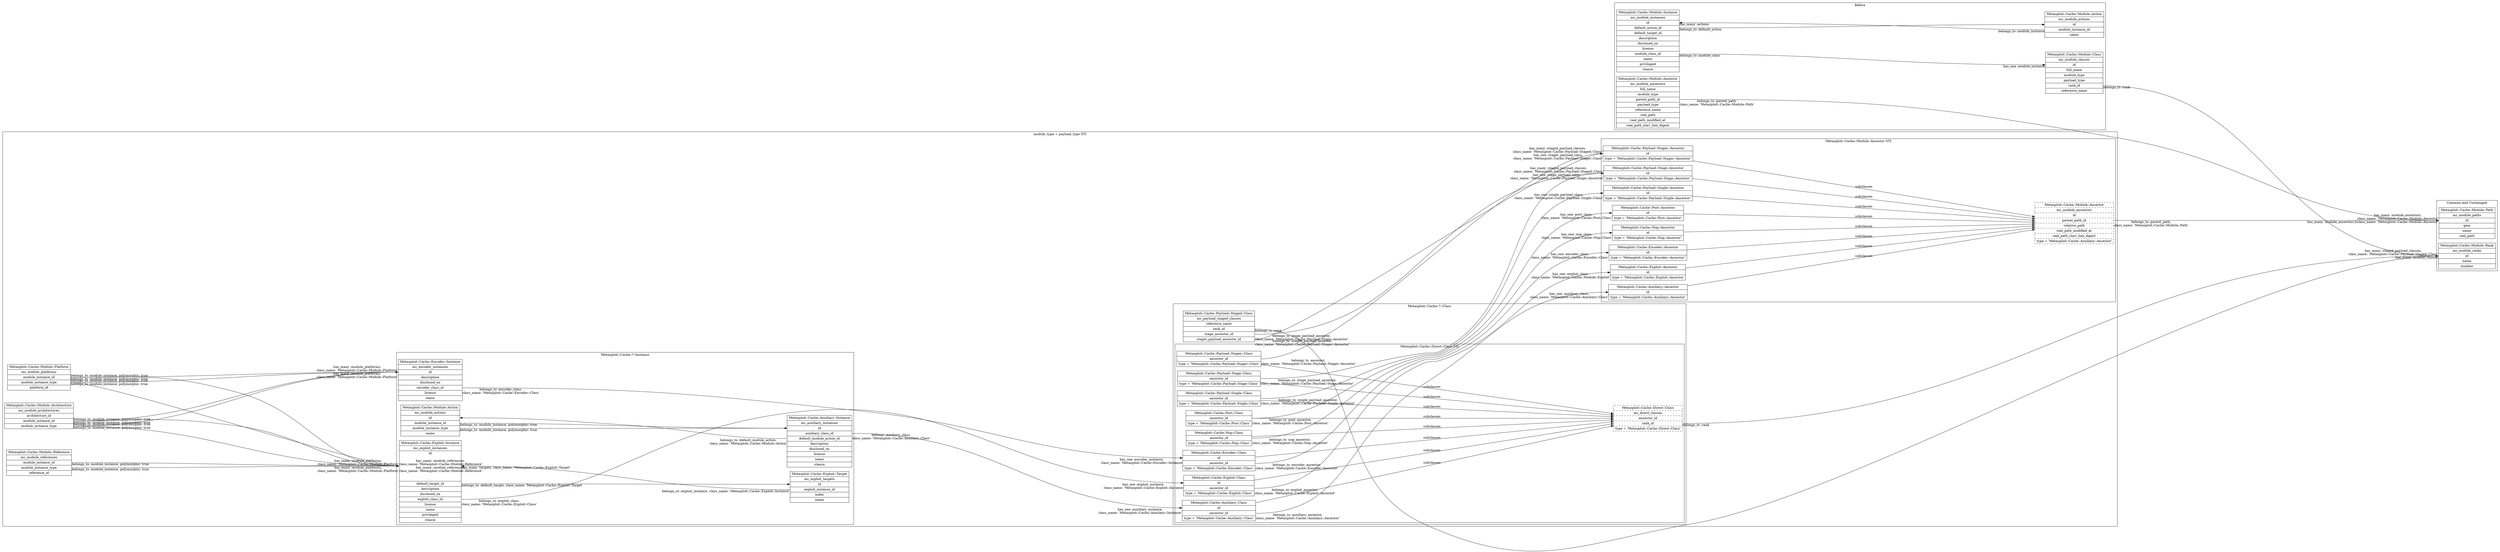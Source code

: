 digraph "metasploit-cache" {
  graph [
    rankdir = "LR"
    ranksep = "20.0"
  ]
  node [
    shape = "record"
  ]

  subgraph cluster_common {
    label = "Common and Unchanged"

    "Metasploit::Cache::Module::Path" [
      label = "Metasploit::Cache::Module::Path | mc_module_paths | <id>id | gem | name | real_path"
    ]

    "Metasploit::Cache::Module::Rank" [
      label = "Metasploit::Cache::Module::Rank | mc_module_ranks | <id>id | name | number"
    ]
  }

  subgraph cluster_before {
    label = "Before"

    "Before/Metasploit::Cache::Module::Ancestor" [
      label = "Metasploit::Cache::Module::Ancestor | mc_module_ancestors | full_name | module_type | <parent_path_id>parent_path_id | payload_type | reference_name | real_path | real_path_modified_at | real_path_sha1_hex_digest"
    ]

    "Before/Metasploit::Cache::Module::Ancestor":parent_path_id -> "Metasploit::Cache::Module::Path":id [
      headlabel = "has_many :module_ancestors,\bclass_name: 'Metasploit::Cache::Module::Ancestor'"
      taillabel = "belongs_to :parent_path,\nclass_name: 'Metasploit::Cache::Module::Path'"
    ]

    "Before/Metasploit::Cache::Module::Class" [
      label = "Metasploit::Cache::Module::Class | mc_module_classes | <id>id | full_name | module_type | payload_type | <rank_id>rank_id | reference_name"
    ]

    "Before/Metasploit::Cache::Module::Class":rank_id -> "Metasploit::Cache::Module::Rank":id [
      headlabel = "has_many :module_classes"
      taillabel = "belongs_to :rank"
    ]

    "Before/Metasploit::Cache::Module::Instance" [
       label = "Metasploit::Cache::Module::Instance | mc_module_instances | <id>id | <default_action_id>default_action_id | default_target_id | description | disclosed_on | license | <module_class_id>module_class_id | name | privileged | stance"
    ]

    "Before/Metasploit::Cache::Module::Instance":module_class_id -> "Before/Metasploit::Cache::Module::Class":id [
      headlabel = "has_one :module_instance"
      taillabel = "belongs_to :module_class"
    ]

    "Before/Metasploit::Cache::Module::Action" [
      label = "Metasploit::Cache::Module::Action | mc_module_actions | <id>id | <module_instance_id>module_instance_id | name"
    ]

    "Before/Metasploit::Cache::Module::Instance":default_action_id -> "Before/Metasploit::Cache::Module::Action":id [
      taillabel = "belongs_to :default_action"
    ]

    "Before/Metasploit::Cache::Module::Action":module_instance_id -> "Before/Metasploit::Cache::Module::Instance":id [
      headlabel = "has_many :actions"
      taillabel = "belongs_to :module_instance"
    ]
  }

  subgraph cluster_type_sti {
    label = "module_type + payload_type STI"

    "Metasploit::Cache::Module::Action" [
      label = "Metasploit::Cache::Module::Action | mc_module_actions | <id>id | <module_instance_id>module_instance_id | <module_instance_type>module_instance_type | name"
    ]

    "Metasploit::Cache::Module::Action":module_instance_id, "Metasploit::Cache::Module::Action":module_instance_type -> "Metasploit::Cache::Auxiliary::Instance":id [
      headlable = "has_many :module_actions,\nclass_name: 'Metasploit::Cache::Module::Actions'"
      taillabel = "belongs_to :module_instance, polymorphic: true"
    ]

    "Metasploit::Cache::Module::Architecture" [
      label = "Metasploit::Cache::Module::Architecture | mc_module_architectures | <architecture_id>architecture_id | <module_instance_id>module_instance_id | <module_instance_type>module_instance_type"
    ]

    "Metasploit::Cache::Module::Architecture":module_instance_id, "Metasploit::Cache::Module::Architecture":module_instance_type -> "Metasploit::Cache::Encoder::Instance":id, "Metasploit::Cache::Exploit::Instance":id [
      headlable = "has_many :module_architectures,\nclass_name: 'Metasploit::Cache::Module::Architecture'"
      taillabel = "belongs_to :module_instance, polymorphic: true"
    ]

    "Metasploit::Cache::Module::Platform" [
      label = "Metasploit::Cache::Module::Platform | mc_module_platforms | <module_instance_id>module_instance_id | <module_instance_type>module_instance_type | <platform_id>platform_id"
    ]

    "Metasploit::Cache::Module::Platform":module_instance_id, "Metasploit::Cache::Module::Platform":module_instance_type -> "Metasploit::Cache::Encoder::Instance":id, "Metasploit::Cache::Exploit::Instance":id [
      headlabel = "has_many :module_platforms,\nclass_name: 'Metasploit::Cache::Module::Platform'"
      taillabel = "belongs_to :module_instance, polymorphic: true"
    ]

    "Metasploit::Cache::Module::Reference" [
      label = "Metasploit::Cache::Module::Reference | mc_module_references | <module_instance_id>module_instance_id | <module_instance_type>module_instance_type | <module_reference_id>reference_id"
    ]
 
    "Metasploit::Cache::Module::Reference":module_instance_id, "Metasploit::Cache::Module::Reference":module_instance_type -> "Metasploit::Cache::Exploit::Instance":id [
      headlabel = "has_many :module_references,\nclass_name: 'Metasploit::Cache::Module::Reference'"
      taillabel = "belongs_to :module_instance, polymorphic: true"
    ]

    "Metasploit::Cache::Exploit::Target" [
      label = "Metasploit::Cache::Exploit::Target | mc_exploit_targets | <id>id | <exploit_instance_id>exploit_instance_id | index | name"
    ]

    "Metasploit::Cache::Exploit::Target":exploit_instance_id -> "Metasploit::Cache::Exploit::Instance":id [
      headlabel = "has_many :targets, class_name: 'Metasploit::Cache::Exploit::Target'"
      taillabel = "belongs_to :exploit_instance, class_name: 'Metasploit::Cache::Exploit::Instance'"
    ]

    subgraph cluster_mc_module_ancestors {
      label = "Metasploit::Cache::Module::Ancestor STI"

      "Metasploit::Cache::Module::Ancestor" [
        label = "Metasploit::Cache::Module::Ancestor | mc_module_ancestors | id | <parent_path_id>parent_path_id | relative_path | real_path_modified_at | real_path_sha1_hex_digest | type = 'Metasploit::Cache::Auxiliary::Ancestor'"
        style = "dashed"
      ]

      "Metasploit::Cache::Module::Ancestor":parent_path_id -> "Metasploit::Cache::Module::Path":id [
        headlabel = "has_many :module_ancestors,\nclass_name: 'Metasploit::Cache::Module::Ancestor'"
        taillabel = "belongs_to :parent_path,\nclass_name: 'Metasploit::Cache::Module::Path'"
      ]

      "Metasploit::Cache::Auxiliary::Ancestor" [
        label = "Metasploit::Cache::Auxiliary::Ancestor | <id>id | type = 'Metasploit::Cache::Auxiliary::Ancestor'"
      ]

      "Metasploit::Cache::Auxiliary::Ancestor" -> "Metasploit::Cache::Module::Ancestor" [
        label = "subclasses"
      ]

      "Metasploit::Cache::Encoder::Ancestor" [
        label = "Metasploit::Cache::Encoder::Ancestor | <id>id | type = 'Metasploit::Cache::Encoder::Ancestor'"
      ]

      "Metasploit::Cache::Encoder::Ancestor" -> "Metasploit::Cache::Module::Ancestor" [
        label = "subclasses"
      ]

      "Metasploit::Cache::Exploit::Ancestor" [
        label = "Metasploit::Cache::Exploit::Ancestor | <id>id | type = 'Metasploit::Cache::Exploit::Ancestor"
      ]

      "Metasploit::Cache::Exploit::Ancestor" -> "Metasploit::Cache::Module::Ancestor" [
        label = "subclasses"
      ]

      "Metasploit::Cache::Nop::Ancestor" [
        label = "Metasploit::Cache::Nop::Ancestor | <id>id | type = 'Metasploit::Cache::Nop::Ancestor'"
      ]

      "Metasploit::Cache::Nop::Ancestor" -> "Metasploit::Cache::Module::Ancestor" [
        label = "subclasses"
      ]

      "Metasploit::Cache::Payload::Single::Ancestor" [
        label = "Metasploit::Cache::Payload::Single::Ancestor | <id>id | type = 'Metasploit::Cache::Payload::Single::Ancestor'"
      ]

      "Metasploit::Cache::Payload::Single::Ancestor" -> "Metasploit::Cache::Module::Ancestor" [
        label = "subclasses"
      ]
      
      "Metasploit::Cache::Payload::Stage::Ancestor" [
        label = "Metasploit::Cache::Payload::Stage::Ancestor | <id>id | type = 'Metasploit::Cache::Payload::Stage::Ancestor'"
      ]

      "Metasploit::Cache::Payload::Stage::Ancestor" -> "Metasploit::Cache::Module::Ancestor" [
        label = "subclasses"
      ]
      
      "Metasploit::Cache::Payload::Stager::Ancestor" [
        label = "Metasploit::Cache::Payload::Stager::Ancestor | <id>id | type = 'Metasploit::Cache::Payload::Stager::Ancestor'"
      ]

      "Metasploit::Cache::Payload::Stager::Ancestor" -> "Metasploit::Cache::Module::Ancestor" [
        label = "subclasses"
      ]
      
      "Metasploit::Cache::Post::Ancestor" [
        label = "Metasploit::Cache::Post::Ancestor | <id>id | type = 'Metasploit::Cache::Post::Ancestor'"
      ]

      "Metasploit::Cache::Post::Ancestor" -> "Metasploit::Cache::Module::Ancestor" [
        label = "subclasses"
      ]
    }

    subgraph cluster_metasploit_cache_class {
      label = "Metasploit::Cache::*::Class"

      subgraph cluster_metasploit_cache_direct_class {
        label = "Metasploit::Cache::Direct::Class STI"

        "Metasploit::Cache::Direct::Class" [
          label = "Metasploit::Cache::Direct::Class | mc_direct_classes | <ancestor_id>ancestor_id | <rank_id>rank_id | type = 'Metasploit::Cache::Direct::Class'"
          style = "dashed"
        ]

        "Metasploit::Cache::Direct::Class":rank_id -> "Metasploit::Cache::Module::Rank":id [
          taillabel = "belongs_to :rank"
        ]

        "Metasploit::Cache::Auxiliary::Class" [
          label = "Metasploit::Cache::Auxiliary::Class | <id>id | <ancestor_id>ancestor_id | type = 'Metasploit::Cache::Auxiliary::Class'"
        ]

        "Metasploit::Cache::Auxiliary::Class" -> "Metasploit::Cache::Direct::Class" [
          label = "subclasses"
        ]

        "Metasploit::Cache::Auxiliary::Class":ancestor_id -> "Metasploit::Cache::Auxiliary::Ancestor":id [
          headlabel = "has_one :auxiliary_class,\nclass_name: 'Metasploit::Cache::Auxiliary::Class'"
          taillabel = "belongs_to :auxiliary_ancestor,\nclass_name: 'Metasploit::Cache::Auxiliary::Ancestor'"
        ]
        
        "Metasploit::Cache::Encoder::Class" [
          label = "Metasploit::Cache::Encoder::Class | <id>id | <ancestor_id>ancestor_id | type = 'Metasploit::Cache::Encoder::Class'"
        ]

        "Metasploit::Cache::Encoder::Class" -> "Metasploit::Cache::Direct::Class" [
          label = "subclasses"
        ]

        "Metasploit::Cache::Encoder::Class":ancestor_id -> "Metasploit::Cache::Encoder::Ancestor":id [
          headlabel = "has_one :encoder_class,\nclass_name: 'Metasploit::Cache::Encoder::Class'"
          taillabel = "belongs_to :encoder_ancestor,\nclass_name: 'Metasploit::Cache::Encoder::Ancestor'"
        ]
                
        "Metasploit::Cache::Exploit::Class" [
          label = "Metasploit::Cache::Exploit::Class | <id>id | <ancestor_id>ancestor_id | type = 'Metasploit::Cache::Exploit::Class'"
        ]

        "Metasploit::Cache::Exploit::Class" -> "Metasploit::Cache::Direct::Class" [
          label = "subclasses"
        ]

        "Metasploit::Cache::Exploit::Class":ancestor_id -> "Metasploit::Cache::Exploit::Ancestor":id [
          headlabel = "has_one :exploit_class,\nclass_name: 'Metasploit::Cache::Module::Exploit'"
          taillabel = "belongs_to :exploit_ancestor,\nclass_name: 'Metasploit::Cache::Exploit::Ancestor'"
        ]
        
        "Metasploit::Cache::Nop::Class" [
          label = "Metasploit::Cache::Nop::Class | <ancestor_id>ancestor_id | type = 'Metasploit::Cache::Nop::Class'"
        ]

        "Metasploit::Cache::Nop::Class" -> "Metasploit::Cache::Direct::Class" [
          label = "subclasses"
        ]

        "Metasploit::Cache::Nop::Class":ancestor_id -> "Metasploit::Cache::Nop::Ancestor":id [
          headlabel = "has_one :nop_class,\nclass_name: 'Metasploit::Cache::Nop::Class'"
          taillabel = "belongs_to :nop_ancestor,\nclass_name: 'Metasploit::Cache::Nop::Ancestor'"
        ]
        
        "Metasploit::Cache::Payload::Single::Class" [
          label = "Metasploit::Cache::Payload::Single::Class | <ancestor_id>ancestor_id | type = 'Metasploit::Cache::Payload::Single::Class'"
        ]

        "Metasploit::Cache::Payload::Single::Class" -> "Metasploit::Cache::Direct::Class" [
          label = "subclasses"
        ]

        "Metasploit::Cache::Payload::Single::Class":ancestor_id -> "Metasploit::Cache::Payload::Single::Ancestor":id [
          headlabel = "has_one :single_payload_class,\nclass_name: 'Metasploit::Cache::Payload::Single::Class'"
          taillabel = "belongs_to :single_payload_ancestor,\nclass_name: 'Metasploit::Cache::Payload::Single::Ancestor'"
        ]
        
        "Metasploit::Cache::Payload::Stage::Class" [
          label = "Metasploit::Cache::Payload::Stage::Class | <ancestor_id>ancestor_id | type = 'Metasploit::Cache::Payload::Stage::Class'"
        ]

        "Metasploit::Cache::Payload::Stage::Class" -> "Metasploit::Cache::Direct::Class" [
          label = "subclasses"
        ]

        "Metasploit::Cache::Payload::Stage::Class":ancestor_id -> "Metasploit::Cache::Payload::Stage::Ancestor":id [
          headlabel = "has_one :stage_payload_class,\nclass_name: 'Metasploit::Cache::Payload::Stage::Ancestor'"
          taillabel = "belongs_to :stage_payload_ancestor,\nclass_name: 'Metasploit::Cache::Payload::Stage::Ancestor'"
        ]
        
                
        "Metasploit::Cache::Payload::Stager::Class" [
          label = "Metasploit::Cache::Payload::Stager::Class | <ancestor_id>ancestor_id | type = 'Metasploit::Cache::Payload::Stager::Class'"
        ]

        "Metasploit::Cache::Payload::Stager::Class" -> "Metasploit::Cache::Direct::Class" [
          label = "subclasses"
        ]

        "Metasploit::Cache::Payload::Stager::Class":ancestor_id -> "Metasploit::Cache::Payload::Stager::Ancestor":id [
          headlabel = "has_one :stager_payload_class\nclass_name: 'Metasploit::Cache::Payload::Stager::Class'"
          taillabel = "belongs_to :ancestor,\nclass_name: 'Metasploit::Cache::Payload::Stager::Ancestor'"
        ]
        
        "Metasploit::Cache::Post::Class" [
          label = "Metasploit::Cache::Post::Class | <ancestor_id>ancestor_id | type = 'Metasploit::Cache::Post::Class'"
        ]

        "Metasploit::Cache::Post::Class" -> "Metasploit::Cache::Direct::Class" [
          label = "subclasses"
        ]

        "Metasploit::Cache::Post::Class":ancestor_id -> "Metasploit::Cache::Post::Ancestor":id [
          headlabel = "has_one :post_class,\nclass_name: 'Metasploit::Cache::Post::Class'"
          taillabel = "belongs_to :post_ancestor,\nclass_name: 'Metasploit::Cache::Post::Ancestor'"
        ]
      }

      "Metasploit::Cache::Payload::Staged::Class" [
        label = "Metasploit::Cache::Payload::Staged::Class | mc_payload_staged_classes | reference_name | <rank_id>rank_id | <stage_payload_ancestor_id>stage_ancestor_id | <stager_payload_ancestor_id>stager_payload_ancestor_id"
      ]
      
      "Metasploit::Cache::Payload::Staged::Class":stage_payload_ancestor_id -> "Metasploit::Cache::Payload::Stage::Ancestor":id [
        headlabel = "has_many :staged_payload_classes,\nclass_name: 'Metasploit::Cache::Payload::Staged::Class'"
        taillabel = "belongs_to :stage_payload_ancestor,\nclass_name: 'Metasploit::Cache::Payload::Stage::Ancestor'"
      ]

      "Metasploit::Cache::Payload::Staged::Class":stager_payload_ancestor_id -> "Metasploit::Cache::Payload::Stager::Ancestor":id [
        headlabel = "has_many :staged_payload_classes,\nclass_name: 'Metasploit::Cache::Payload::Staged::Class'"
        taillabel = "belongs_to :stager_payload_ancestor,\nclass_name: 'Metasploit::Cache::Payload::Stager::Ancestor'"
      ]

      "Metasploit::Cache::Payload::Staged::Class":rank_id -> "Metasploit::Cache::Module::Rank":id [
        headlabel = "has_many :staged_payload_classes,\nclass_name: 'Metasploit::Cache::Payload::Staged::Class'"
        taillabel = "belongs_to :rank"
      ]
    }

    subgraph cluster_metasploit_cache_instance {
      label = "Metasploit::Cache::*::Instance"

      "Metasploit::Cache::Auxiliary::Instance" [
        label = "Metasploit::Cache::Auxiliary::Instance | mc_auxiliary_instances | <id>id | <auxiliary_class_id>auxiliary_class_id | <default_module_action_id>default_module_action_id | description | disclosed_on | license | name | stance"
      ]

      "Metasploit::Cache::Auxiliary::Instance":auxiliary_class_id -> "Metasploit::Cache::Auxiliary::Class":id [
        headlabel = "has_one :auxiliary_instance,\nclass_name: 'Metasploit::Cache::Auxiliary::Instance'"
        taillabel = "belongs :auxiliary_class,\nclass_name: 'Metasploit::Cache::Auxiliary::Class'"
      ]

      "Metasploit::Cache::Auxiliary::Instance":default_module_action_id -> "Metasploit::Cache::Module::Action":id [
        taillabel = "belongs_to :default_module_action,\nclass_name: 'Metasploit::Cache::Module::Action'"
      ]

      "Metasploit::Cache::Encoder::Instance" [
        label = "Metasploit::Cache::Encoder::Instance | mc_encoder_instances | <id>id | description | disclosed_on | <encoder_class_id>encoder_class_id | license | name"
      ]

      "Metasploit::Cache::Encoder::Instance":encoder_class_id -> "Metasploit::Cache::Encoder::Class":id [
        headlabel = "has_one :encoder_instance,\nclass_name: 'Metasploit::Cache::Encoder::Instance"
        taillabel = "belongs_to :encoder_class,\nclass_name: 'Metasploit::Cache::Encoder::Class'"
      ]

      "Metasploit::Cache::Exploit::Instance" [
        label = "Metasploit::Cache::Exploit::Instance | mc_exploit_instances | <id>id\n\n\n\n\n\n\n\n | <default_target_id>default_target_id | description | disclosed_on | <exploit_class_id>exploit_class_id | license | name | privileged | stance"
      ]

      "Metasploit::Cache::Exploit::Instance":default_target_id -> "Metasploit::Cache::Exploit::Target":id [
        taillabel = "belongs_to :default_target, class_name: 'Metasploit::Cache::Exploit::Target"
      ]
      
      "Metasploit::Cache::Exploit::Instance":exploit_class_id -> "Metasploit::Cache::Exploit::Class":id [
        headlabel = "has_one :exploit_instance,\nclass_name: 'Metasploit::Cache::Exploit::Instance"
        taillabel = "belongs_to :exploit_class,\nclass_name: 'Metasploit::Cache::Exploit::Class'"
      ]
    }
  }
}